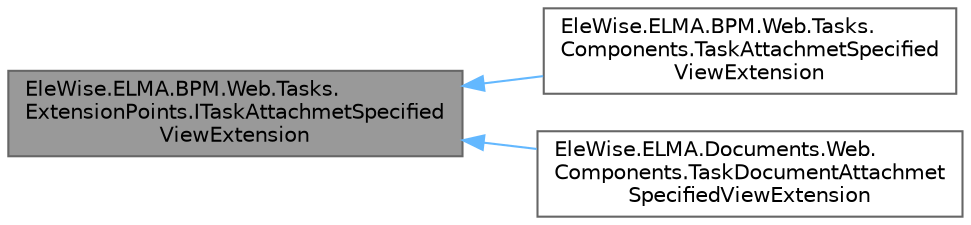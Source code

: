 digraph "EleWise.ELMA.BPM.Web.Tasks.ExtensionPoints.ITaskAttachmetSpecifiedViewExtension"
{
 // LATEX_PDF_SIZE
  bgcolor="transparent";
  edge [fontname=Helvetica,fontsize=10,labelfontname=Helvetica,labelfontsize=10];
  node [fontname=Helvetica,fontsize=10,shape=box,height=0.2,width=0.4];
  rankdir="LR";
  Node1 [id="Node000001",label="EleWise.ELMA.BPM.Web.Tasks.\lExtensionPoints.ITaskAttachmetSpecified\lViewExtension",height=0.2,width=0.4,color="gray40", fillcolor="grey60", style="filled", fontcolor="black",tooltip="Точка расширения для получения списка вложений"];
  Node1 -> Node2 [id="edge1_Node000001_Node000002",dir="back",color="steelblue1",style="solid",tooltip=" "];
  Node2 [id="Node000002",label="EleWise.ELMA.BPM.Web.Tasks.\lComponents.TaskAttachmetSpecified\lViewExtension",height=0.2,width=0.4,color="gray40", fillcolor="white", style="filled",tooltip=" "];
  Node1 -> Node3 [id="edge2_Node000001_Node000003",dir="back",color="steelblue1",style="solid",tooltip=" "];
  Node3 [id="Node000003",label="EleWise.ELMA.Documents.Web.\lComponents.TaskDocumentAttachmet\lSpecifiedViewExtension",height=0.2,width=0.4,color="gray40", fillcolor="white", style="filled",tooltip=" "];
}
